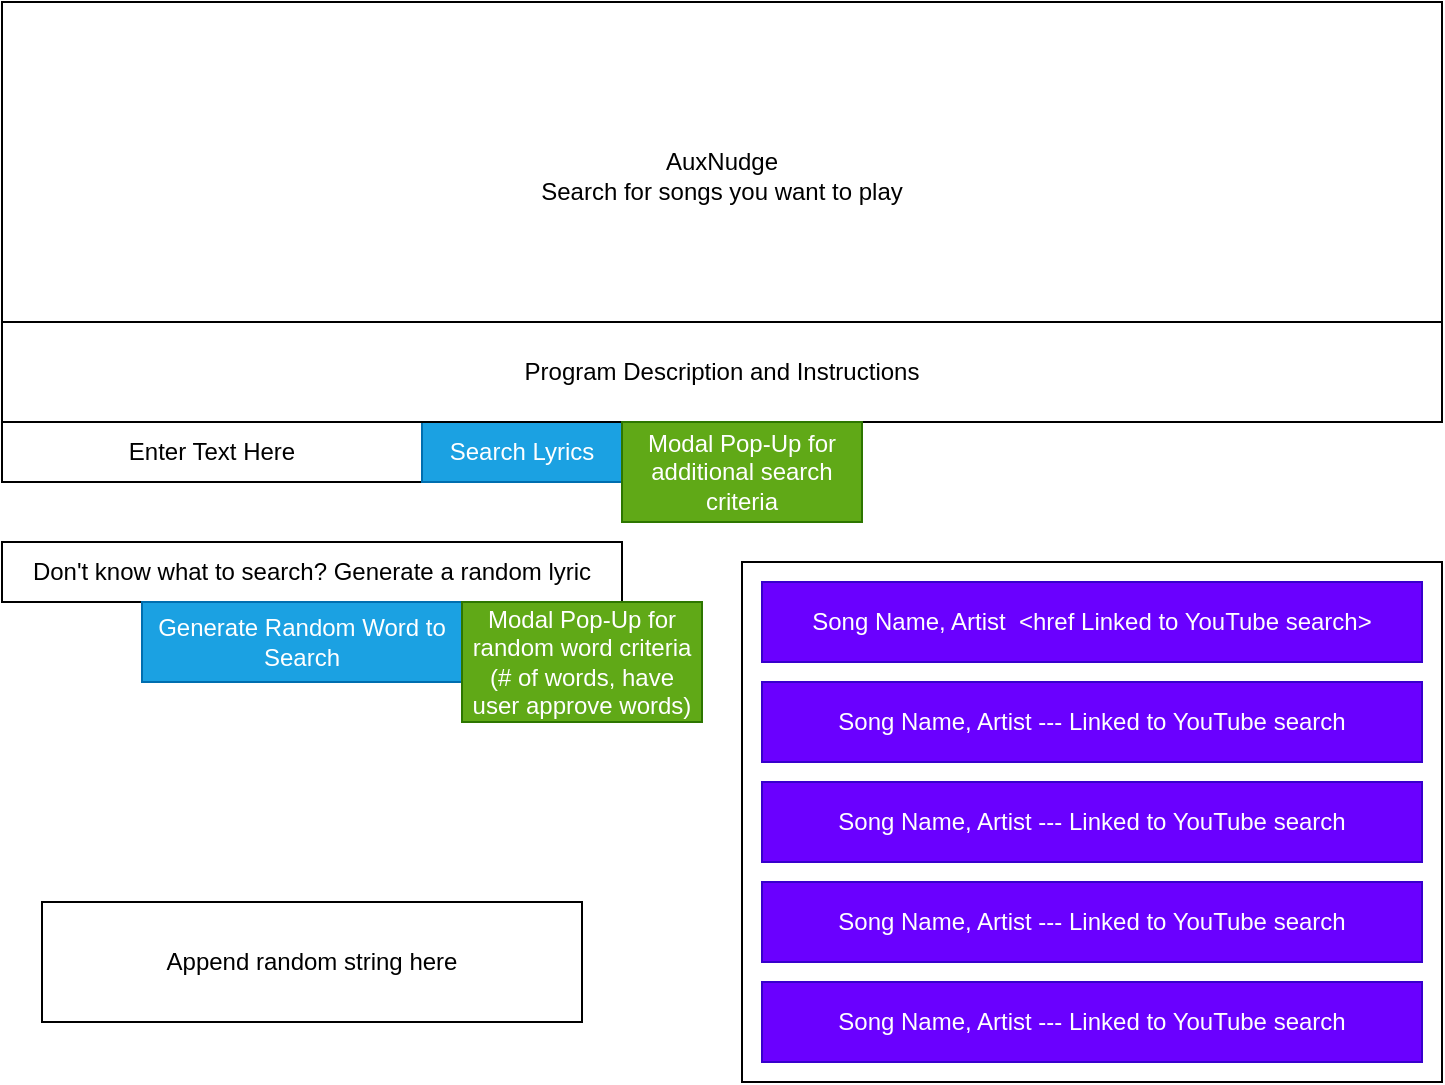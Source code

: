 <mxfile>
    <diagram id="yHeRXRinQ7M16kkupZFc" name="Main Page">
        <mxGraphModel dx="734" dy="430" grid="1" gridSize="10" guides="1" tooltips="1" connect="1" arrows="1" fold="1" page="1" pageScale="1" pageWidth="850" pageHeight="1100" math="0" shadow="0">
            <root>
                <mxCell id="0"/>
                <mxCell id="1" parent="0"/>
                <mxCell id="2" value="&lt;br&gt;AuxNudge&lt;br&gt;Search for songs you want to play" style="whiteSpace=wrap;html=1;" vertex="1" parent="1">
                    <mxGeometry width="720" height="160" as="geometry"/>
                </mxCell>
                <mxCell id="4" value="Enter Text Here" style="whiteSpace=wrap;html=1;" vertex="1" parent="1">
                    <mxGeometry y="210" width="210" height="30" as="geometry"/>
                </mxCell>
                <mxCell id="5" value="Search Lyrics" style="whiteSpace=wrap;html=1;fillColor=#1ba1e2;fontColor=#ffffff;strokeColor=#006EAF;" vertex="1" parent="1">
                    <mxGeometry x="210" y="210" width="100" height="30" as="geometry"/>
                </mxCell>
                <mxCell id="6" value="Don't know what to search? Generate a random lyric" style="whiteSpace=wrap;html=1;" vertex="1" parent="1">
                    <mxGeometry y="270" width="310" height="30" as="geometry"/>
                </mxCell>
                <mxCell id="7" value="Generate Random Word to Search" style="whiteSpace=wrap;html=1;fillColor=#1ba1e2;fontColor=#ffffff;strokeColor=#006EAF;" vertex="1" parent="1">
                    <mxGeometry x="70" y="300" width="160" height="40" as="geometry"/>
                </mxCell>
                <mxCell id="8" value="Program Description and Instructions" style="whiteSpace=wrap;html=1;" vertex="1" parent="1">
                    <mxGeometry y="160" width="720" height="50" as="geometry"/>
                </mxCell>
                <mxCell id="9" value="Modal Pop-Up for additional search criteria" style="whiteSpace=wrap;html=1;fillColor=#60a917;fontColor=#ffffff;strokeColor=#2D7600;" vertex="1" parent="1">
                    <mxGeometry x="310" y="210" width="120" height="50" as="geometry"/>
                </mxCell>
                <mxCell id="10" value="Modal Pop-Up for random word criteria (# of words, have user approve words)" style="whiteSpace=wrap;html=1;fillColor=#60a917;fontColor=#ffffff;strokeColor=#2D7600;" vertex="1" parent="1">
                    <mxGeometry x="230" y="300" width="120" height="60" as="geometry"/>
                </mxCell>
                <mxCell id="11" value="Append random string here" style="whiteSpace=wrap;html=1;" vertex="1" parent="1">
                    <mxGeometry x="20" y="450" width="270" height="60" as="geometry"/>
                </mxCell>
                <mxCell id="12" value="" style="whiteSpace=wrap;html=1;" vertex="1" parent="1">
                    <mxGeometry x="370" y="280" width="350" height="260" as="geometry"/>
                </mxCell>
                <mxCell id="13" value="Song Name, Artist&amp;nbsp; &amp;lt;href Linked to YouTube search&amp;gt;" style="whiteSpace=wrap;html=1;fillColor=#6a00ff;fontColor=#ffffff;strokeColor=#3700CC;" vertex="1" parent="1">
                    <mxGeometry x="380" y="290" width="330" height="40" as="geometry"/>
                </mxCell>
                <mxCell id="14" value="Song Name, Artist --- Linked to YouTube search" style="whiteSpace=wrap;html=1;fillColor=#6a00ff;fontColor=#ffffff;strokeColor=#3700CC;" vertex="1" parent="1">
                    <mxGeometry x="380" y="340" width="330" height="40" as="geometry"/>
                </mxCell>
                <mxCell id="15" value="Song Name, Artist --- Linked to YouTube search" style="whiteSpace=wrap;html=1;fillColor=#6a00ff;fontColor=#ffffff;strokeColor=#3700CC;" vertex="1" parent="1">
                    <mxGeometry x="380" y="390" width="330" height="40" as="geometry"/>
                </mxCell>
                <mxCell id="16" value="Song Name, Artist --- Linked to YouTube search" style="whiteSpace=wrap;html=1;fillColor=#6a00ff;fontColor=#ffffff;strokeColor=#3700CC;" vertex="1" parent="1">
                    <mxGeometry x="380" y="440" width="330" height="40" as="geometry"/>
                </mxCell>
                <mxCell id="17" value="Song Name, Artist --- Linked to YouTube search" style="whiteSpace=wrap;html=1;fillColor=#6a00ff;fontColor=#ffffff;strokeColor=#3700CC;" vertex="1" parent="1">
                    <mxGeometry x="380" y="490" width="330" height="40" as="geometry"/>
                </mxCell>
            </root>
        </mxGraphModel>
    </diagram>
</mxfile>
